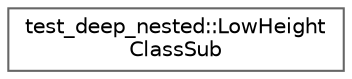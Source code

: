 digraph "类继承关系图"
{
 // LATEX_PDF_SIZE
  bgcolor="transparent";
  edge [fontname=Helvetica,fontsize=10,labelfontname=Helvetica,labelfontsize=10];
  node [fontname=Helvetica,fontsize=10,shape=box,height=0.2,width=0.4];
  rankdir="LR";
  Node0 [id="Node000000",label="test_deep_nested::LowHeight\lClassSub",height=0.2,width=0.4,color="grey40", fillcolor="white", style="filled",URL="$classtest__deep__nested_1_1_low_height_class_sub.html",tooltip=" "];
}
